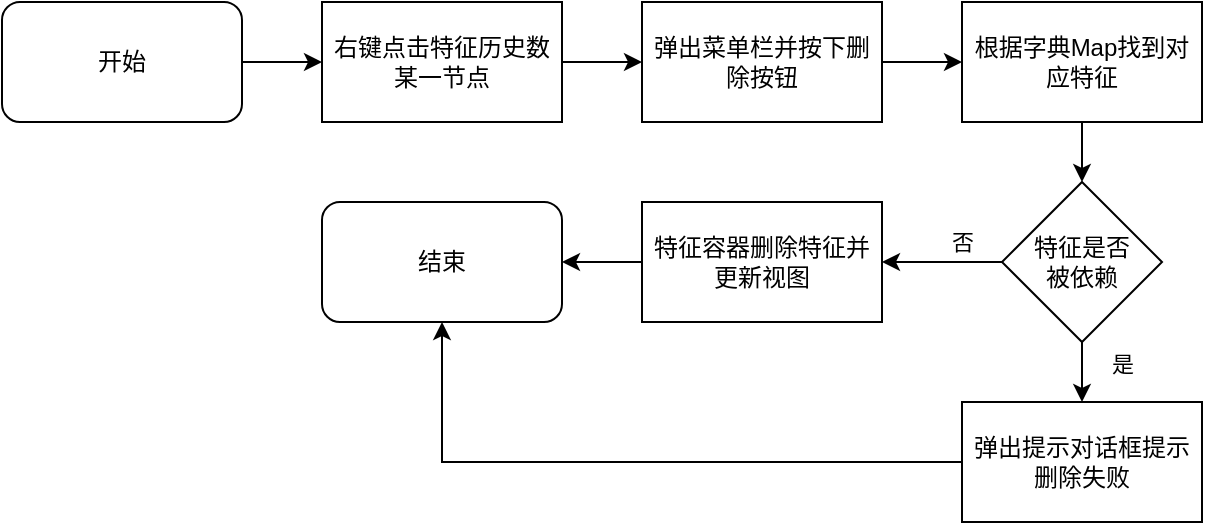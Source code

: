<mxfile version="22.0.8" type="github">
  <diagram name="第 1 页" id="FLkAOsLT7iO2a4BBhR67">
    <mxGraphModel dx="1290" dy="580" grid="1" gridSize="10" guides="1" tooltips="1" connect="1" arrows="1" fold="1" page="1" pageScale="1" pageWidth="827" pageHeight="1169" math="0" shadow="0">
      <root>
        <mxCell id="0" />
        <mxCell id="1" parent="0" />
        <mxCell id="PzAyz-eWW4mwkM4bqs8N-9" style="edgeStyle=orthogonalEdgeStyle;rounded=0;orthogonalLoop=1;jettySize=auto;html=1;entryX=0;entryY=0.5;entryDx=0;entryDy=0;" edge="1" parent="1" source="PzAyz-eWW4mwkM4bqs8N-1" target="PzAyz-eWW4mwkM4bqs8N-2">
          <mxGeometry relative="1" as="geometry" />
        </mxCell>
        <mxCell id="PzAyz-eWW4mwkM4bqs8N-1" value="开始" style="rounded=1;whiteSpace=wrap;html=1;" vertex="1" parent="1">
          <mxGeometry x="40" y="120" width="120" height="60" as="geometry" />
        </mxCell>
        <mxCell id="PzAyz-eWW4mwkM4bqs8N-10" style="edgeStyle=orthogonalEdgeStyle;rounded=0;orthogonalLoop=1;jettySize=auto;html=1;entryX=0;entryY=0.5;entryDx=0;entryDy=0;" edge="1" parent="1" source="PzAyz-eWW4mwkM4bqs8N-2" target="PzAyz-eWW4mwkM4bqs8N-3">
          <mxGeometry relative="1" as="geometry" />
        </mxCell>
        <mxCell id="PzAyz-eWW4mwkM4bqs8N-2" value="右键点击特征历史数某一节点" style="rounded=0;whiteSpace=wrap;html=1;" vertex="1" parent="1">
          <mxGeometry x="200" y="120" width="120" height="60" as="geometry" />
        </mxCell>
        <mxCell id="PzAyz-eWW4mwkM4bqs8N-11" style="edgeStyle=orthogonalEdgeStyle;rounded=0;orthogonalLoop=1;jettySize=auto;html=1;entryX=0;entryY=0.5;entryDx=0;entryDy=0;" edge="1" parent="1" source="PzAyz-eWW4mwkM4bqs8N-3" target="PzAyz-eWW4mwkM4bqs8N-4">
          <mxGeometry relative="1" as="geometry" />
        </mxCell>
        <mxCell id="PzAyz-eWW4mwkM4bqs8N-3" value="弹出菜单栏并按下删除按钮" style="rounded=0;whiteSpace=wrap;html=1;" vertex="1" parent="1">
          <mxGeometry x="360" y="120" width="120" height="60" as="geometry" />
        </mxCell>
        <mxCell id="PzAyz-eWW4mwkM4bqs8N-12" style="edgeStyle=orthogonalEdgeStyle;rounded=0;orthogonalLoop=1;jettySize=auto;html=1;entryX=0.5;entryY=0;entryDx=0;entryDy=0;" edge="1" parent="1" source="PzAyz-eWW4mwkM4bqs8N-4" target="PzAyz-eWW4mwkM4bqs8N-5">
          <mxGeometry relative="1" as="geometry" />
        </mxCell>
        <mxCell id="PzAyz-eWW4mwkM4bqs8N-4" value="根据字典Map找到对应特征" style="rounded=0;whiteSpace=wrap;html=1;" vertex="1" parent="1">
          <mxGeometry x="520" y="120" width="120" height="60" as="geometry" />
        </mxCell>
        <mxCell id="PzAyz-eWW4mwkM4bqs8N-13" style="edgeStyle=orthogonalEdgeStyle;rounded=0;orthogonalLoop=1;jettySize=auto;html=1;entryX=0.5;entryY=0;entryDx=0;entryDy=0;" edge="1" parent="1" source="PzAyz-eWW4mwkM4bqs8N-5" target="PzAyz-eWW4mwkM4bqs8N-8">
          <mxGeometry relative="1" as="geometry" />
        </mxCell>
        <mxCell id="PzAyz-eWW4mwkM4bqs8N-14" value="是" style="edgeLabel;html=1;align=center;verticalAlign=middle;resizable=0;points=[];" vertex="1" connectable="0" parent="PzAyz-eWW4mwkM4bqs8N-13">
          <mxGeometry x="0.336" y="3" relative="1" as="geometry">
            <mxPoint x="17" y="-3" as="offset" />
          </mxGeometry>
        </mxCell>
        <mxCell id="PzAyz-eWW4mwkM4bqs8N-16" style="edgeStyle=orthogonalEdgeStyle;rounded=0;orthogonalLoop=1;jettySize=auto;html=1;entryX=1;entryY=0.5;entryDx=0;entryDy=0;" edge="1" parent="1" source="PzAyz-eWW4mwkM4bqs8N-5" target="PzAyz-eWW4mwkM4bqs8N-7">
          <mxGeometry relative="1" as="geometry" />
        </mxCell>
        <mxCell id="PzAyz-eWW4mwkM4bqs8N-17" value="否" style="edgeLabel;html=1;align=center;verticalAlign=middle;resizable=0;points=[];" vertex="1" connectable="0" parent="PzAyz-eWW4mwkM4bqs8N-16">
          <mxGeometry x="-0.16" relative="1" as="geometry">
            <mxPoint x="5" y="-10" as="offset" />
          </mxGeometry>
        </mxCell>
        <mxCell id="PzAyz-eWW4mwkM4bqs8N-5" value="特征是否&lt;br&gt;被依赖" style="rhombus;whiteSpace=wrap;html=1;" vertex="1" parent="1">
          <mxGeometry x="540" y="210" width="80" height="80" as="geometry" />
        </mxCell>
        <mxCell id="PzAyz-eWW4mwkM4bqs8N-6" value="结束" style="rounded=1;whiteSpace=wrap;html=1;" vertex="1" parent="1">
          <mxGeometry x="200" y="220" width="120" height="60" as="geometry" />
        </mxCell>
        <mxCell id="PzAyz-eWW4mwkM4bqs8N-18" style="edgeStyle=orthogonalEdgeStyle;rounded=0;orthogonalLoop=1;jettySize=auto;html=1;entryX=1;entryY=0.5;entryDx=0;entryDy=0;" edge="1" parent="1" source="PzAyz-eWW4mwkM4bqs8N-7" target="PzAyz-eWW4mwkM4bqs8N-6">
          <mxGeometry relative="1" as="geometry" />
        </mxCell>
        <mxCell id="PzAyz-eWW4mwkM4bqs8N-7" value="特征容器删除特征并更新视图" style="rounded=0;whiteSpace=wrap;html=1;" vertex="1" parent="1">
          <mxGeometry x="360" y="220" width="120" height="60" as="geometry" />
        </mxCell>
        <mxCell id="PzAyz-eWW4mwkM4bqs8N-19" style="edgeStyle=orthogonalEdgeStyle;rounded=0;orthogonalLoop=1;jettySize=auto;html=1;entryX=0.5;entryY=1;entryDx=0;entryDy=0;" edge="1" parent="1" source="PzAyz-eWW4mwkM4bqs8N-8" target="PzAyz-eWW4mwkM4bqs8N-6">
          <mxGeometry relative="1" as="geometry" />
        </mxCell>
        <mxCell id="PzAyz-eWW4mwkM4bqs8N-8" value="弹出提示对话框提示删除失败" style="rounded=0;whiteSpace=wrap;html=1;" vertex="1" parent="1">
          <mxGeometry x="520" y="320" width="120" height="60" as="geometry" />
        </mxCell>
      </root>
    </mxGraphModel>
  </diagram>
</mxfile>
